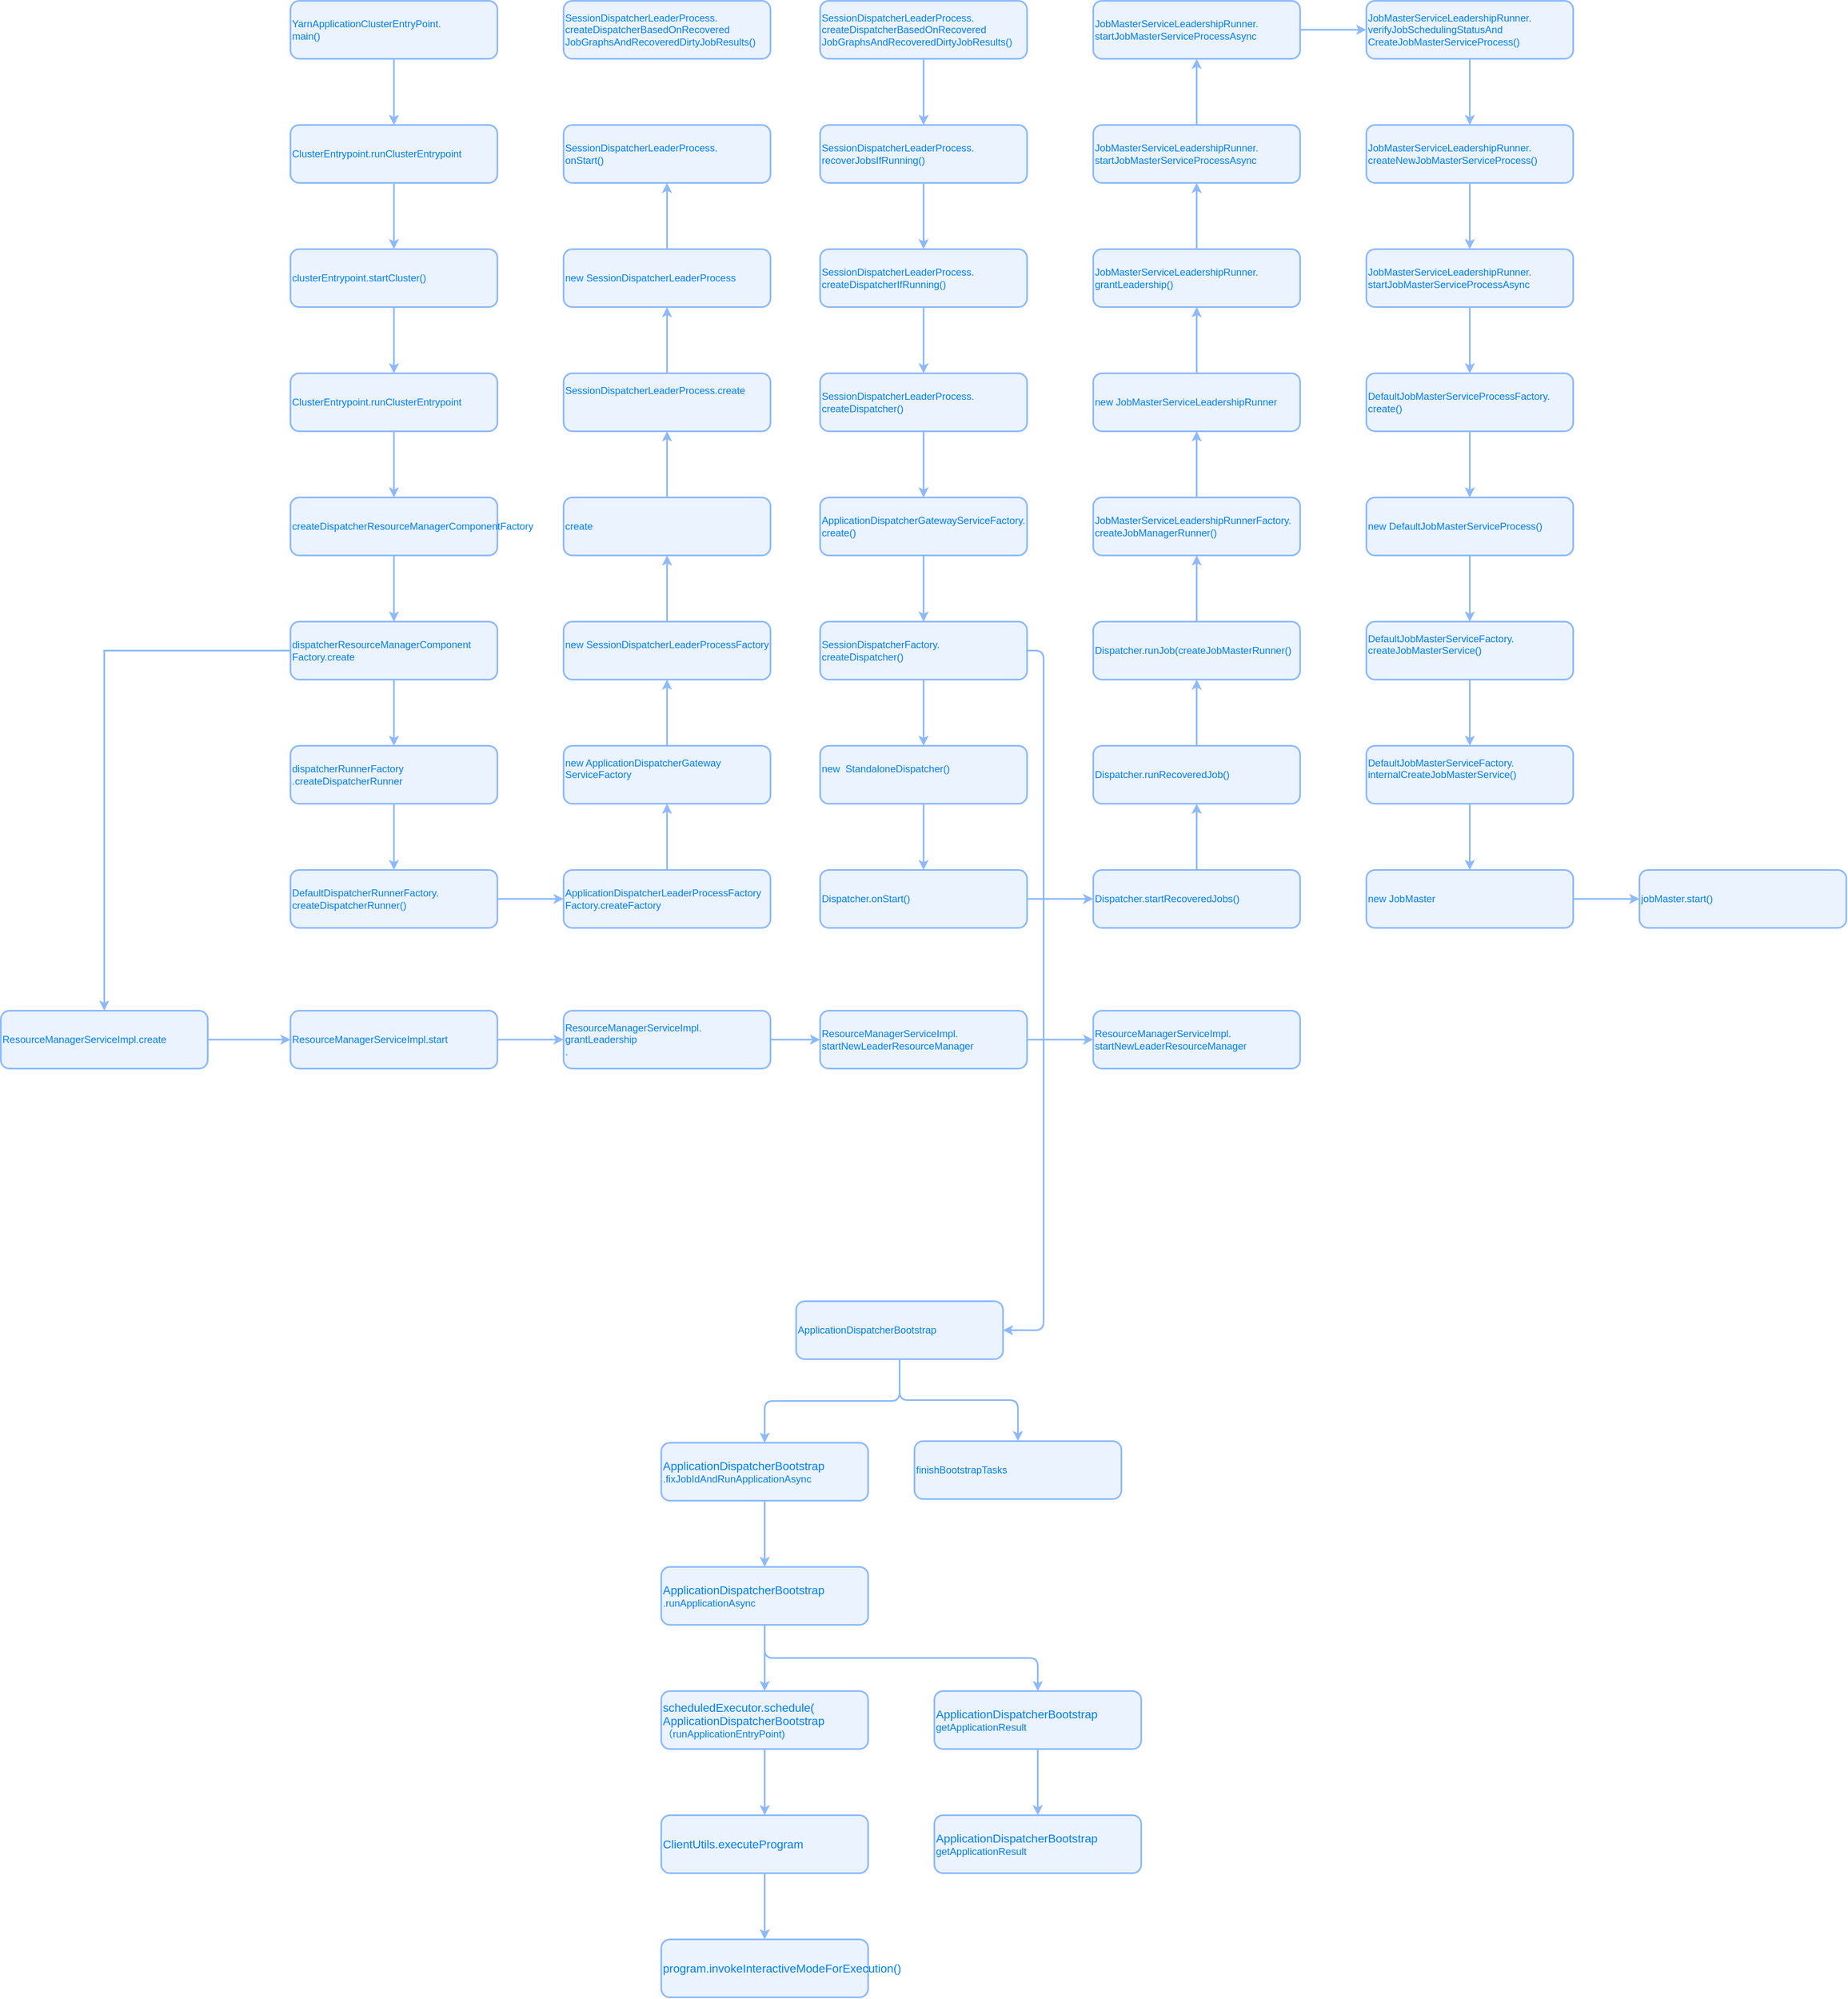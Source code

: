 <mxfile version="20.3.0" type="github">
  <diagram id="C5RBs43oDa-KdzZeNtuy" name="Page-1">
    <mxGraphModel dx="3327" dy="896" grid="0" gridSize="10" guides="1" tooltips="1" connect="1" arrows="1" fold="1" page="1" pageScale="1" pageWidth="827" pageHeight="1169" math="0" shadow="0">
      <root>
        <mxCell id="WIyWlLk6GJQsqaUBKTNV-0" />
        <mxCell id="WIyWlLk6GJQsqaUBKTNV-1" parent="WIyWlLk6GJQsqaUBKTNV-0" />
        <mxCell id="B7HNf2a2jgd1WP8cKd5H-3" value="" style="edgeStyle=orthogonalEdgeStyle;rounded=0;orthogonalLoop=1;jettySize=auto;html=1;fontColor=#007FFF;strokeColor=#8DB9FF;strokeWidth=2;" parent="WIyWlLk6GJQsqaUBKTNV-1" source="B7HNf2a2jgd1WP8cKd5H-0" target="B7HNf2a2jgd1WP8cKd5H-2" edge="1">
          <mxGeometry relative="1" as="geometry" />
        </mxCell>
        <mxCell id="B7HNf2a2jgd1WP8cKd5H-0" value="&lt;font color=&quot;#007fff&quot;&gt;SessionDispatcherLeaderProcess.&lt;br&gt;createDispatcherBasedOnRecovered&lt;br&gt;JobGraphsAndRecoveredDirtyJobResults()&lt;/font&gt;" style="rounded=1;whiteSpace=wrap;html=1;align=left;fillColor=#EAF3FF;strokeColor=#8DB9FF;strokeWidth=2;" parent="WIyWlLk6GJQsqaUBKTNV-1" vertex="1">
          <mxGeometry x="120" y="60" width="250" height="70" as="geometry" />
        </mxCell>
        <mxCell id="B7HNf2a2jgd1WP8cKd5H-6" value="" style="edgeStyle=orthogonalEdgeStyle;rounded=0;orthogonalLoop=1;jettySize=auto;html=1;fontColor=#FFFFFF;strokeColor=#8DB9FF;strokeWidth=2;" parent="WIyWlLk6GJQsqaUBKTNV-1" source="B7HNf2a2jgd1WP8cKd5H-2" target="B7HNf2a2jgd1WP8cKd5H-5" edge="1">
          <mxGeometry relative="1" as="geometry" />
        </mxCell>
        <mxCell id="B7HNf2a2jgd1WP8cKd5H-2" value="&lt;font color=&quot;#007fff&quot;&gt;SessionDispatcherLeaderProcess.&lt;br&gt;recoverJobsIfRunning()&lt;br&gt;&lt;/font&gt;" style="rounded=1;whiteSpace=wrap;html=1;align=left;fillColor=#EAF3FF;strokeColor=#8DB9FF;strokeWidth=2;" parent="WIyWlLk6GJQsqaUBKTNV-1" vertex="1">
          <mxGeometry x="120" y="210" width="250" height="70" as="geometry" />
        </mxCell>
        <mxCell id="B7HNf2a2jgd1WP8cKd5H-8" value="" style="edgeStyle=orthogonalEdgeStyle;rounded=0;orthogonalLoop=1;jettySize=auto;html=1;fontColor=#FFFFFF;strokeColor=#8DB9FF;strokeWidth=2;" parent="WIyWlLk6GJQsqaUBKTNV-1" source="B7HNf2a2jgd1WP8cKd5H-5" target="B7HNf2a2jgd1WP8cKd5H-7" edge="1">
          <mxGeometry relative="1" as="geometry" />
        </mxCell>
        <mxCell id="B7HNf2a2jgd1WP8cKd5H-5" value="&lt;font color=&quot;#007fff&quot;&gt;SessionDispatcherLeaderProcess.&lt;br&gt;createDispatcherIfRunning()&lt;br&gt;&lt;/font&gt;" style="rounded=1;whiteSpace=wrap;html=1;align=left;fillColor=#EAF3FF;strokeColor=#8DB9FF;strokeWidth=2;" parent="WIyWlLk6GJQsqaUBKTNV-1" vertex="1">
          <mxGeometry x="120" y="360" width="250" height="70" as="geometry" />
        </mxCell>
        <mxCell id="B7HNf2a2jgd1WP8cKd5H-10" value="" style="edgeStyle=orthogonalEdgeStyle;rounded=0;orthogonalLoop=1;jettySize=auto;html=1;fontColor=#FFFFFF;strokeColor=#8DB9FF;strokeWidth=2;" parent="WIyWlLk6GJQsqaUBKTNV-1" source="B7HNf2a2jgd1WP8cKd5H-7" target="B7HNf2a2jgd1WP8cKd5H-9" edge="1">
          <mxGeometry relative="1" as="geometry" />
        </mxCell>
        <mxCell id="B7HNf2a2jgd1WP8cKd5H-7" value="&lt;font color=&quot;#007fff&quot;&gt;SessionDispatcherLeaderProcess.&lt;br&gt;createDispatcher()&lt;br&gt;&lt;/font&gt;" style="rounded=1;whiteSpace=wrap;html=1;align=left;fillColor=#EAF3FF;strokeColor=#8DB9FF;strokeWidth=2;" parent="WIyWlLk6GJQsqaUBKTNV-1" vertex="1">
          <mxGeometry x="120" y="510" width="250" height="70" as="geometry" />
        </mxCell>
        <mxCell id="B7HNf2a2jgd1WP8cKd5H-12" value="" style="edgeStyle=orthogonalEdgeStyle;rounded=0;orthogonalLoop=1;jettySize=auto;html=1;fontColor=#FFFFFF;strokeColor=#8DB9FF;strokeWidth=2;" parent="WIyWlLk6GJQsqaUBKTNV-1" source="B7HNf2a2jgd1WP8cKd5H-9" target="B7HNf2a2jgd1WP8cKd5H-11" edge="1">
          <mxGeometry relative="1" as="geometry" />
        </mxCell>
        <mxCell id="B7HNf2a2jgd1WP8cKd5H-9" value="&lt;font color=&quot;#007fff&quot;&gt;ApplicationDispatcherGatewayServiceFactory.&lt;br&gt;create()&lt;br&gt;&lt;/font&gt;" style="rounded=1;whiteSpace=wrap;html=1;align=left;fillColor=#EAF3FF;strokeColor=#8DB9FF;strokeWidth=2;" parent="WIyWlLk6GJQsqaUBKTNV-1" vertex="1">
          <mxGeometry x="120" y="660" width="250" height="70" as="geometry" />
        </mxCell>
        <mxCell id="B7HNf2a2jgd1WP8cKd5H-14" value="" style="edgeStyle=orthogonalEdgeStyle;rounded=0;orthogonalLoop=1;jettySize=auto;html=1;fontColor=#FFFFFF;strokeColor=#8DB9FF;strokeWidth=2;" parent="WIyWlLk6GJQsqaUBKTNV-1" source="B7HNf2a2jgd1WP8cKd5H-11" target="B7HNf2a2jgd1WP8cKd5H-13" edge="1">
          <mxGeometry relative="1" as="geometry" />
        </mxCell>
        <mxCell id="AwBQZsJ90LAnf3Yeg7cW-4" style="edgeStyle=orthogonalEdgeStyle;shape=connector;rounded=1;orthogonalLoop=1;jettySize=auto;html=1;exitX=1;exitY=0.5;exitDx=0;exitDy=0;entryX=1;entryY=0.5;entryDx=0;entryDy=0;labelBackgroundColor=default;strokeColor=#8DB9FF;strokeWidth=2;fontFamily=Helvetica;fontSize=11;fontColor=#FFFFFF;endArrow=classic;" edge="1" parent="WIyWlLk6GJQsqaUBKTNV-1" source="B7HNf2a2jgd1WP8cKd5H-11" target="AwBQZsJ90LAnf3Yeg7cW-0">
          <mxGeometry relative="1" as="geometry" />
        </mxCell>
        <mxCell id="B7HNf2a2jgd1WP8cKd5H-11" value="&lt;font color=&quot;#007fff&quot;&gt;SessionDispatcherFactory.&lt;br&gt;createDispatcher()&lt;br&gt;&lt;/font&gt;" style="rounded=1;whiteSpace=wrap;html=1;align=left;fillColor=#EAF3FF;strokeColor=#8DB9FF;strokeWidth=2;" parent="WIyWlLk6GJQsqaUBKTNV-1" vertex="1">
          <mxGeometry x="120" y="810" width="250" height="70" as="geometry" />
        </mxCell>
        <mxCell id="B7HNf2a2jgd1WP8cKd5H-16" value="" style="edgeStyle=orthogonalEdgeStyle;rounded=0;orthogonalLoop=1;jettySize=auto;html=1;fontColor=#FFFFFF;strokeColor=#8DB9FF;strokeWidth=2;" parent="WIyWlLk6GJQsqaUBKTNV-1" source="B7HNf2a2jgd1WP8cKd5H-13" target="B7HNf2a2jgd1WP8cKd5H-15" edge="1">
          <mxGeometry relative="1" as="geometry" />
        </mxCell>
        <mxCell id="B7HNf2a2jgd1WP8cKd5H-13" value="&lt;font color=&quot;#007fff&quot;&gt;new&amp;nbsp; StandaloneDispatcher()&lt;br&gt;&amp;nbsp;&lt;br&gt;&lt;/font&gt;" style="rounded=1;whiteSpace=wrap;html=1;align=left;fillColor=#EAF3FF;strokeColor=#8DB9FF;strokeWidth=2;" parent="WIyWlLk6GJQsqaUBKTNV-1" vertex="1">
          <mxGeometry x="120" y="960" width="250" height="70" as="geometry" />
        </mxCell>
        <mxCell id="B7HNf2a2jgd1WP8cKd5H-18" value="" style="edgeStyle=orthogonalEdgeStyle;rounded=0;orthogonalLoop=1;jettySize=auto;html=1;fontColor=#FFFFFF;strokeColor=#8DB9FF;strokeWidth=2;" parent="WIyWlLk6GJQsqaUBKTNV-1" source="B7HNf2a2jgd1WP8cKd5H-15" target="B7HNf2a2jgd1WP8cKd5H-17" edge="1">
          <mxGeometry relative="1" as="geometry" />
        </mxCell>
        <mxCell id="B7HNf2a2jgd1WP8cKd5H-15" value="&lt;font color=&quot;#007fff&quot;&gt;Dispatcher.onStart()&lt;br&gt;&lt;/font&gt;" style="rounded=1;whiteSpace=wrap;html=1;align=left;fillColor=#EAF3FF;strokeColor=#8DB9FF;strokeWidth=2;" parent="WIyWlLk6GJQsqaUBKTNV-1" vertex="1">
          <mxGeometry x="120" y="1110" width="250" height="70" as="geometry" />
        </mxCell>
        <mxCell id="B7HNf2a2jgd1WP8cKd5H-20" value="" style="edgeStyle=orthogonalEdgeStyle;rounded=0;orthogonalLoop=1;jettySize=auto;html=1;fontColor=#FFFFFF;strokeColor=#8DB9FF;strokeWidth=2;" parent="WIyWlLk6GJQsqaUBKTNV-1" source="B7HNf2a2jgd1WP8cKd5H-17" target="B7HNf2a2jgd1WP8cKd5H-19" edge="1">
          <mxGeometry relative="1" as="geometry" />
        </mxCell>
        <mxCell id="B7HNf2a2jgd1WP8cKd5H-17" value="&lt;font color=&quot;#007fff&quot;&gt;Dispatcher.startRecoveredJobs()&lt;br&gt;&lt;/font&gt;" style="rounded=1;whiteSpace=wrap;html=1;align=left;fillColor=#EAF3FF;strokeColor=#8DB9FF;strokeWidth=2;" parent="WIyWlLk6GJQsqaUBKTNV-1" vertex="1">
          <mxGeometry x="450" y="1110" width="250" height="70" as="geometry" />
        </mxCell>
        <mxCell id="B7HNf2a2jgd1WP8cKd5H-22" value="" style="edgeStyle=orthogonalEdgeStyle;rounded=0;orthogonalLoop=1;jettySize=auto;html=1;fontColor=#FFFFFF;strokeColor=#8DB9FF;strokeWidth=2;" parent="WIyWlLk6GJQsqaUBKTNV-1" source="B7HNf2a2jgd1WP8cKd5H-19" target="B7HNf2a2jgd1WP8cKd5H-21" edge="1">
          <mxGeometry relative="1" as="geometry" />
        </mxCell>
        <mxCell id="B7HNf2a2jgd1WP8cKd5H-19" value="&lt;font color=&quot;#007fff&quot;&gt;Dispatcher.runRecoveredJob()&lt;br&gt;&lt;/font&gt;" style="rounded=1;whiteSpace=wrap;html=1;align=left;fillColor=#EAF3FF;strokeColor=#8DB9FF;strokeWidth=2;" parent="WIyWlLk6GJQsqaUBKTNV-1" vertex="1">
          <mxGeometry x="450" y="960" width="250" height="70" as="geometry" />
        </mxCell>
        <mxCell id="B7HNf2a2jgd1WP8cKd5H-24" value="" style="edgeStyle=orthogonalEdgeStyle;rounded=0;orthogonalLoop=1;jettySize=auto;html=1;fontColor=#FFFFFF;strokeColor=#8DB9FF;strokeWidth=2;" parent="WIyWlLk6GJQsqaUBKTNV-1" source="B7HNf2a2jgd1WP8cKd5H-21" target="B7HNf2a2jgd1WP8cKd5H-23" edge="1">
          <mxGeometry relative="1" as="geometry" />
        </mxCell>
        <mxCell id="B7HNf2a2jgd1WP8cKd5H-21" value="&lt;font color=&quot;#007fff&quot;&gt;Dispatcher.runJob(createJobMasterRunner()&lt;br&gt;&lt;/font&gt;" style="rounded=1;whiteSpace=wrap;html=1;align=left;fillColor=#EAF3FF;strokeColor=#8DB9FF;strokeWidth=2;" parent="WIyWlLk6GJQsqaUBKTNV-1" vertex="1">
          <mxGeometry x="450" y="810" width="250" height="70" as="geometry" />
        </mxCell>
        <mxCell id="B7HNf2a2jgd1WP8cKd5H-26" value="" style="edgeStyle=orthogonalEdgeStyle;rounded=0;orthogonalLoop=1;jettySize=auto;html=1;fontColor=#FFFFFF;strokeColor=#8DB9FF;strokeWidth=2;" parent="WIyWlLk6GJQsqaUBKTNV-1" source="B7HNf2a2jgd1WP8cKd5H-23" target="B7HNf2a2jgd1WP8cKd5H-25" edge="1">
          <mxGeometry relative="1" as="geometry" />
        </mxCell>
        <mxCell id="B7HNf2a2jgd1WP8cKd5H-23" value="&lt;font color=&quot;#007fff&quot;&gt;JobMasterServiceLeadershipRunnerFactory.&lt;br&gt;createJobManagerRunner()&lt;br&gt;&lt;/font&gt;" style="rounded=1;whiteSpace=wrap;html=1;align=left;fillColor=#EAF3FF;strokeColor=#8DB9FF;strokeWidth=2;" parent="WIyWlLk6GJQsqaUBKTNV-1" vertex="1">
          <mxGeometry x="450" y="660" width="250" height="70" as="geometry" />
        </mxCell>
        <mxCell id="B7HNf2a2jgd1WP8cKd5H-28" value="" style="edgeStyle=orthogonalEdgeStyle;rounded=0;orthogonalLoop=1;jettySize=auto;html=1;fontColor=#FFFFFF;strokeColor=#8DB9FF;strokeWidth=2;" parent="WIyWlLk6GJQsqaUBKTNV-1" source="B7HNf2a2jgd1WP8cKd5H-25" target="B7HNf2a2jgd1WP8cKd5H-27" edge="1">
          <mxGeometry relative="1" as="geometry" />
        </mxCell>
        <mxCell id="B7HNf2a2jgd1WP8cKd5H-25" value="&lt;font color=&quot;#007fff&quot;&gt;new JobMasterServiceLeadershipRunner&lt;br&gt;&lt;/font&gt;" style="rounded=1;whiteSpace=wrap;html=1;align=left;fillColor=#EAF3FF;strokeColor=#8DB9FF;strokeWidth=2;" parent="WIyWlLk6GJQsqaUBKTNV-1" vertex="1">
          <mxGeometry x="450" y="510" width="250" height="70" as="geometry" />
        </mxCell>
        <mxCell id="B7HNf2a2jgd1WP8cKd5H-30" value="" style="edgeStyle=orthogonalEdgeStyle;rounded=0;orthogonalLoop=1;jettySize=auto;html=1;fontColor=#FFFFFF;strokeColor=#8DB9FF;strokeWidth=2;" parent="WIyWlLk6GJQsqaUBKTNV-1" source="B7HNf2a2jgd1WP8cKd5H-27" target="B7HNf2a2jgd1WP8cKd5H-29" edge="1">
          <mxGeometry relative="1" as="geometry" />
        </mxCell>
        <mxCell id="B7HNf2a2jgd1WP8cKd5H-27" value="&lt;font color=&quot;#007fff&quot;&gt;JobMasterServiceLeadershipRunner.&lt;br&gt;grantLeadership()&lt;br&gt;&lt;/font&gt;" style="rounded=1;whiteSpace=wrap;html=1;align=left;fillColor=#EAF3FF;strokeColor=#8DB9FF;strokeWidth=2;" parent="WIyWlLk6GJQsqaUBKTNV-1" vertex="1">
          <mxGeometry x="450" y="360" width="250" height="70" as="geometry" />
        </mxCell>
        <mxCell id="B7HNf2a2jgd1WP8cKd5H-32" value="" style="edgeStyle=orthogonalEdgeStyle;rounded=0;orthogonalLoop=1;jettySize=auto;html=1;fontColor=#FFFFFF;strokeColor=#8DB9FF;strokeWidth=2;" parent="WIyWlLk6GJQsqaUBKTNV-1" source="B7HNf2a2jgd1WP8cKd5H-29" target="B7HNf2a2jgd1WP8cKd5H-31" edge="1">
          <mxGeometry relative="1" as="geometry" />
        </mxCell>
        <mxCell id="B7HNf2a2jgd1WP8cKd5H-29" value="&lt;font color=&quot;#007fff&quot;&gt;&lt;br&gt;JobMasterServiceLeadershipRunner.&lt;br&gt;startJobMasterServiceProcessAsync&lt;br&gt;&lt;br&gt;&lt;/font&gt;" style="rounded=1;whiteSpace=wrap;html=1;align=left;fillColor=#EAF3FF;strokeColor=#8DB9FF;strokeWidth=2;" parent="WIyWlLk6GJQsqaUBKTNV-1" vertex="1">
          <mxGeometry x="450" y="210" width="250" height="70" as="geometry" />
        </mxCell>
        <mxCell id="B7HNf2a2jgd1WP8cKd5H-34" value="" style="edgeStyle=orthogonalEdgeStyle;rounded=0;orthogonalLoop=1;jettySize=auto;html=1;fontColor=#FFFFFF;strokeColor=#8DB9FF;strokeWidth=2;" parent="WIyWlLk6GJQsqaUBKTNV-1" source="B7HNf2a2jgd1WP8cKd5H-31" target="B7HNf2a2jgd1WP8cKd5H-33" edge="1">
          <mxGeometry relative="1" as="geometry" />
        </mxCell>
        <mxCell id="B7HNf2a2jgd1WP8cKd5H-31" value="&lt;font color=&quot;#007fff&quot;&gt;&lt;br&gt;JobMasterServiceLeadershipRunner.&lt;br&gt;startJobMasterServiceProcessAsync&lt;br&gt;&lt;br&gt;&lt;/font&gt;" style="rounded=1;whiteSpace=wrap;html=1;align=left;fillColor=#EAF3FF;strokeColor=#8DB9FF;strokeWidth=2;" parent="WIyWlLk6GJQsqaUBKTNV-1" vertex="1">
          <mxGeometry x="450" y="60" width="250" height="70" as="geometry" />
        </mxCell>
        <mxCell id="B7HNf2a2jgd1WP8cKd5H-36" value="" style="edgeStyle=orthogonalEdgeStyle;rounded=0;orthogonalLoop=1;jettySize=auto;html=1;fontColor=#FFFFFF;strokeColor=#8DB9FF;strokeWidth=2;" parent="WIyWlLk6GJQsqaUBKTNV-1" source="B7HNf2a2jgd1WP8cKd5H-33" target="B7HNf2a2jgd1WP8cKd5H-35" edge="1">
          <mxGeometry relative="1" as="geometry" />
        </mxCell>
        <mxCell id="B7HNf2a2jgd1WP8cKd5H-33" value="&lt;font color=&quot;#007fff&quot;&gt;&lt;br&gt;JobMasterServiceLeadershipRunner.&lt;br&gt;verifyJobSchedulingStatusAnd&lt;br&gt;CreateJobMasterServiceProcess()&lt;br&gt;&lt;br&gt;&lt;/font&gt;" style="rounded=1;whiteSpace=wrap;html=1;align=left;fillColor=#EAF3FF;strokeColor=#8DB9FF;strokeWidth=2;" parent="WIyWlLk6GJQsqaUBKTNV-1" vertex="1">
          <mxGeometry x="780" y="60" width="250" height="70" as="geometry" />
        </mxCell>
        <mxCell id="B7HNf2a2jgd1WP8cKd5H-38" value="" style="edgeStyle=orthogonalEdgeStyle;rounded=0;orthogonalLoop=1;jettySize=auto;html=1;fontColor=#FFFFFF;strokeColor=#8DB9FF;strokeWidth=2;" parent="WIyWlLk6GJQsqaUBKTNV-1" source="B7HNf2a2jgd1WP8cKd5H-35" target="B7HNf2a2jgd1WP8cKd5H-37" edge="1">
          <mxGeometry relative="1" as="geometry" />
        </mxCell>
        <mxCell id="B7HNf2a2jgd1WP8cKd5H-35" value="&lt;font color=&quot;#007fff&quot;&gt;JobMasterServiceLeadershipRunner.&lt;br&gt;createNewJobMasterServiceProcess()&lt;br&gt;&lt;/font&gt;" style="rounded=1;whiteSpace=wrap;html=1;align=left;fillColor=#EAF3FF;strokeColor=#8DB9FF;strokeWidth=2;" parent="WIyWlLk6GJQsqaUBKTNV-1" vertex="1">
          <mxGeometry x="780" y="210" width="250" height="70" as="geometry" />
        </mxCell>
        <mxCell id="B7HNf2a2jgd1WP8cKd5H-40" value="" style="edgeStyle=orthogonalEdgeStyle;rounded=0;orthogonalLoop=1;jettySize=auto;html=1;fontColor=#FFFFFF;strokeColor=#8DB9FF;strokeWidth=2;" parent="WIyWlLk6GJQsqaUBKTNV-1" source="B7HNf2a2jgd1WP8cKd5H-37" target="B7HNf2a2jgd1WP8cKd5H-39" edge="1">
          <mxGeometry relative="1" as="geometry" />
        </mxCell>
        <mxCell id="B7HNf2a2jgd1WP8cKd5H-37" value="&lt;font color=&quot;#007fff&quot;&gt;&lt;br&gt;JobMasterServiceLeadershipRunner.&lt;br&gt;startJobMasterServiceProcessAsync&lt;br&gt;&lt;br&gt;&lt;/font&gt;" style="rounded=1;whiteSpace=wrap;html=1;align=left;fillColor=#EAF3FF;strokeColor=#8DB9FF;strokeWidth=2;" parent="WIyWlLk6GJQsqaUBKTNV-1" vertex="1">
          <mxGeometry x="780" y="360" width="250" height="70" as="geometry" />
        </mxCell>
        <mxCell id="B7HNf2a2jgd1WP8cKd5H-42" value="" style="edgeStyle=orthogonalEdgeStyle;rounded=0;orthogonalLoop=1;jettySize=auto;html=1;fontColor=#FFFFFF;strokeColor=#8DB9FF;strokeWidth=2;" parent="WIyWlLk6GJQsqaUBKTNV-1" source="B7HNf2a2jgd1WP8cKd5H-39" target="B7HNf2a2jgd1WP8cKd5H-41" edge="1">
          <mxGeometry relative="1" as="geometry" />
        </mxCell>
        <mxCell id="B7HNf2a2jgd1WP8cKd5H-39" value="&lt;font color=&quot;#007fff&quot;&gt;&lt;br&gt;DefaultJobMasterServiceProcessFactory.&lt;br&gt;create()&lt;br&gt;&lt;br&gt;&lt;/font&gt;" style="rounded=1;whiteSpace=wrap;html=1;align=left;fillColor=#EAF3FF;strokeColor=#8DB9FF;strokeWidth=2;" parent="WIyWlLk6GJQsqaUBKTNV-1" vertex="1">
          <mxGeometry x="780" y="510" width="250" height="70" as="geometry" />
        </mxCell>
        <mxCell id="B7HNf2a2jgd1WP8cKd5H-44" value="" style="edgeStyle=orthogonalEdgeStyle;rounded=0;orthogonalLoop=1;jettySize=auto;html=1;fontColor=#FFFFFF;strokeColor=#8DB9FF;strokeWidth=2;" parent="WIyWlLk6GJQsqaUBKTNV-1" source="B7HNf2a2jgd1WP8cKd5H-41" target="B7HNf2a2jgd1WP8cKd5H-43" edge="1">
          <mxGeometry relative="1" as="geometry" />
        </mxCell>
        <mxCell id="B7HNf2a2jgd1WP8cKd5H-41" value="&lt;font color=&quot;#007fff&quot;&gt;new DefaultJobMasterServiceProcess()&lt;br&gt;&lt;/font&gt;" style="rounded=1;whiteSpace=wrap;html=1;align=left;fillColor=#EAF3FF;strokeColor=#8DB9FF;strokeWidth=2;" parent="WIyWlLk6GJQsqaUBKTNV-1" vertex="1">
          <mxGeometry x="780" y="660" width="250" height="70" as="geometry" />
        </mxCell>
        <mxCell id="B7HNf2a2jgd1WP8cKd5H-46" value="" style="edgeStyle=orthogonalEdgeStyle;rounded=0;orthogonalLoop=1;jettySize=auto;html=1;fontColor=#FFFFFF;strokeColor=#8DB9FF;strokeWidth=2;" parent="WIyWlLk6GJQsqaUBKTNV-1" source="B7HNf2a2jgd1WP8cKd5H-43" target="B7HNf2a2jgd1WP8cKd5H-45" edge="1">
          <mxGeometry relative="1" as="geometry" />
        </mxCell>
        <mxCell id="B7HNf2a2jgd1WP8cKd5H-43" value="&lt;font color=&quot;#007fff&quot;&gt;DefaultJobMasterServiceFactory.&lt;br&gt;createJobMasterService()&lt;br&gt;&lt;br&gt;&lt;/font&gt;" style="rounded=1;whiteSpace=wrap;html=1;align=left;fillColor=#EAF3FF;strokeColor=#8DB9FF;strokeWidth=2;" parent="WIyWlLk6GJQsqaUBKTNV-1" vertex="1">
          <mxGeometry x="780" y="810" width="250" height="70" as="geometry" />
        </mxCell>
        <mxCell id="B7HNf2a2jgd1WP8cKd5H-48" value="" style="edgeStyle=orthogonalEdgeStyle;rounded=0;orthogonalLoop=1;jettySize=auto;html=1;fontColor=#FFFFFF;strokeColor=#8DB9FF;strokeWidth=2;" parent="WIyWlLk6GJQsqaUBKTNV-1" source="B7HNf2a2jgd1WP8cKd5H-45" target="B7HNf2a2jgd1WP8cKd5H-47" edge="1">
          <mxGeometry relative="1" as="geometry" />
        </mxCell>
        <mxCell id="B7HNf2a2jgd1WP8cKd5H-45" value="&lt;font color=&quot;#007fff&quot;&gt;DefaultJobMasterServiceFactory.&lt;br&gt;internalCreateJobMasterService()&lt;br&gt;&lt;br&gt;&lt;/font&gt;" style="rounded=1;whiteSpace=wrap;html=1;align=left;fillColor=#EAF3FF;strokeColor=#8DB9FF;strokeWidth=2;" parent="WIyWlLk6GJQsqaUBKTNV-1" vertex="1">
          <mxGeometry x="780" y="960" width="250" height="70" as="geometry" />
        </mxCell>
        <mxCell id="B7HNf2a2jgd1WP8cKd5H-50" value="" style="edgeStyle=orthogonalEdgeStyle;rounded=0;orthogonalLoop=1;jettySize=auto;html=1;fontColor=#FFFFFF;strokeColor=#8DB9FF;strokeWidth=2;" parent="WIyWlLk6GJQsqaUBKTNV-1" source="B7HNf2a2jgd1WP8cKd5H-47" target="B7HNf2a2jgd1WP8cKd5H-49" edge="1">
          <mxGeometry relative="1" as="geometry" />
        </mxCell>
        <mxCell id="B7HNf2a2jgd1WP8cKd5H-47" value="&lt;font color=&quot;#007fff&quot;&gt;new JobMaster&lt;br&gt;&lt;/font&gt;" style="rounded=1;whiteSpace=wrap;html=1;align=left;fillColor=#EAF3FF;strokeColor=#8DB9FF;strokeWidth=2;" parent="WIyWlLk6GJQsqaUBKTNV-1" vertex="1">
          <mxGeometry x="780" y="1110" width="250" height="70" as="geometry" />
        </mxCell>
        <mxCell id="B7HNf2a2jgd1WP8cKd5H-49" value="&lt;font color=&quot;#007fff&quot;&gt;jobMaster.start()&lt;br&gt;&lt;/font&gt;" style="rounded=1;whiteSpace=wrap;html=1;align=left;fillColor=#EAF3FF;strokeColor=#8DB9FF;strokeWidth=2;" parent="WIyWlLk6GJQsqaUBKTNV-1" vertex="1">
          <mxGeometry x="1110" y="1110" width="250" height="70" as="geometry" />
        </mxCell>
        <mxCell id="B7HNf2a2jgd1WP8cKd5H-51" value="&lt;font color=&quot;#007fff&quot;&gt;SessionDispatcherLeaderProcess.&lt;br&gt;createDispatcherBasedOnRecovered&lt;br&gt;JobGraphsAndRecoveredDirtyJobResults()&lt;/font&gt;" style="rounded=1;whiteSpace=wrap;html=1;align=left;fillColor=#EAF3FF;strokeColor=#8DB9FF;strokeWidth=2;" parent="WIyWlLk6GJQsqaUBKTNV-1" vertex="1">
          <mxGeometry x="-190" y="60" width="250" height="70" as="geometry" />
        </mxCell>
        <mxCell id="B7HNf2a2jgd1WP8cKd5H-55" value="" style="edgeStyle=orthogonalEdgeStyle;rounded=0;orthogonalLoop=1;jettySize=auto;html=1;fontColor=#FFFFFF;strokeColor=#8DB9FF;strokeWidth=2;" parent="WIyWlLk6GJQsqaUBKTNV-1" source="B7HNf2a2jgd1WP8cKd5H-52" target="B7HNf2a2jgd1WP8cKd5H-54" edge="1">
          <mxGeometry relative="1" as="geometry" />
        </mxCell>
        <mxCell id="B7HNf2a2jgd1WP8cKd5H-52" value="&lt;font color=&quot;#007fff&quot;&gt;YarnApplicationClusterEntryPoint.&lt;br&gt;main()&lt;br&gt;&lt;/font&gt;" style="rounded=1;whiteSpace=wrap;html=1;align=left;fillColor=#EAF3FF;strokeColor=#8DB9FF;strokeWidth=2;" parent="WIyWlLk6GJQsqaUBKTNV-1" vertex="1">
          <mxGeometry x="-520" y="60" width="250" height="70" as="geometry" />
        </mxCell>
        <mxCell id="B7HNf2a2jgd1WP8cKd5H-57" value="" style="edgeStyle=orthogonalEdgeStyle;rounded=0;orthogonalLoop=1;jettySize=auto;html=1;fontColor=#FFFFFF;strokeColor=#8DB9FF;strokeWidth=2;" parent="WIyWlLk6GJQsqaUBKTNV-1" source="B7HNf2a2jgd1WP8cKd5H-54" target="B7HNf2a2jgd1WP8cKd5H-56" edge="1">
          <mxGeometry relative="1" as="geometry" />
        </mxCell>
        <mxCell id="B7HNf2a2jgd1WP8cKd5H-54" value="&lt;font color=&quot;#007fff&quot;&gt;ClusterEntrypoint.runClusterEntrypoint&lt;br&gt;&lt;/font&gt;" style="rounded=1;whiteSpace=wrap;html=1;align=left;fillColor=#EAF3FF;strokeColor=#8DB9FF;strokeWidth=2;" parent="WIyWlLk6GJQsqaUBKTNV-1" vertex="1">
          <mxGeometry x="-520" y="210" width="250" height="70" as="geometry" />
        </mxCell>
        <mxCell id="B7HNf2a2jgd1WP8cKd5H-59" value="" style="edgeStyle=orthogonalEdgeStyle;rounded=0;orthogonalLoop=1;jettySize=auto;html=1;fontColor=#FFFFFF;strokeColor=#8DB9FF;strokeWidth=2;" parent="WIyWlLk6GJQsqaUBKTNV-1" source="B7HNf2a2jgd1WP8cKd5H-56" target="B7HNf2a2jgd1WP8cKd5H-58" edge="1">
          <mxGeometry relative="1" as="geometry" />
        </mxCell>
        <mxCell id="B7HNf2a2jgd1WP8cKd5H-56" value="&lt;font color=&quot;#007fff&quot;&gt;clusterEntrypoint.startCluster()&lt;br&gt;&lt;/font&gt;" style="rounded=1;whiteSpace=wrap;html=1;align=left;fillColor=#EAF3FF;strokeColor=#8DB9FF;strokeWidth=2;" parent="WIyWlLk6GJQsqaUBKTNV-1" vertex="1">
          <mxGeometry x="-520" y="360" width="250" height="70" as="geometry" />
        </mxCell>
        <mxCell id="yZr3j9HksX1TUkm4nSlX-1" style="edgeStyle=orthogonalEdgeStyle;shape=connector;rounded=0;orthogonalLoop=1;jettySize=auto;html=1;exitX=0.5;exitY=1;exitDx=0;exitDy=0;entryX=0.5;entryY=0;entryDx=0;entryDy=0;labelBackgroundColor=default;fontFamily=Helvetica;fontSize=11;fontColor=#FFFFFF;endArrow=classic;strokeColor=#8DB9FF;strokeWidth=2;" parent="WIyWlLk6GJQsqaUBKTNV-1" source="B7HNf2a2jgd1WP8cKd5H-58" target="B7HNf2a2jgd1WP8cKd5H-60" edge="1">
          <mxGeometry relative="1" as="geometry" />
        </mxCell>
        <mxCell id="B7HNf2a2jgd1WP8cKd5H-58" value="&lt;font color=&quot;#007fff&quot;&gt;ClusterEntrypoint.runClusterEntrypoint&lt;br&gt;&lt;/font&gt;" style="rounded=1;whiteSpace=wrap;html=1;align=left;fillColor=#EAF3FF;strokeColor=#8DB9FF;strokeWidth=2;" parent="WIyWlLk6GJQsqaUBKTNV-1" vertex="1">
          <mxGeometry x="-520" y="510" width="250" height="70" as="geometry" />
        </mxCell>
        <mxCell id="B7HNf2a2jgd1WP8cKd5H-63" value="" style="edgeStyle=orthogonalEdgeStyle;rounded=0;orthogonalLoop=1;jettySize=auto;html=1;fontColor=#FFFFFF;strokeColor=#8DB9FF;strokeWidth=2;" parent="WIyWlLk6GJQsqaUBKTNV-1" source="B7HNf2a2jgd1WP8cKd5H-60" target="B7HNf2a2jgd1WP8cKd5H-62" edge="1">
          <mxGeometry relative="1" as="geometry" />
        </mxCell>
        <mxCell id="B7HNf2a2jgd1WP8cKd5H-60" value="&lt;font color=&quot;#007fff&quot;&gt;createDispatcherResourceManagerComponentFactory&lt;br&gt;&lt;/font&gt;" style="rounded=1;whiteSpace=wrap;html=1;align=left;fillColor=#EAF3FF;strokeColor=#8DB9FF;strokeWidth=2;" parent="WIyWlLk6GJQsqaUBKTNV-1" vertex="1">
          <mxGeometry x="-520" y="660" width="250" height="70" as="geometry" />
        </mxCell>
        <mxCell id="B7HNf2a2jgd1WP8cKd5H-65" value="" style="edgeStyle=orthogonalEdgeStyle;rounded=0;orthogonalLoop=1;jettySize=auto;html=1;fontColor=#FFFFFF;strokeColor=#8DB9FF;strokeWidth=2;" parent="WIyWlLk6GJQsqaUBKTNV-1" source="B7HNf2a2jgd1WP8cKd5H-62" target="B7HNf2a2jgd1WP8cKd5H-64" edge="1">
          <mxGeometry relative="1" as="geometry" />
        </mxCell>
        <mxCell id="B7HNf2a2jgd1WP8cKd5H-83" value="" style="edgeStyle=orthogonalEdgeStyle;rounded=0;orthogonalLoop=1;jettySize=auto;html=1;fontColor=#FFFFFF;strokeColor=#8DB9FF;strokeWidth=2;" parent="WIyWlLk6GJQsqaUBKTNV-1" source="B7HNf2a2jgd1WP8cKd5H-62" target="B7HNf2a2jgd1WP8cKd5H-82" edge="1">
          <mxGeometry relative="1" as="geometry" />
        </mxCell>
        <mxCell id="B7HNf2a2jgd1WP8cKd5H-62" value="&lt;font color=&quot;#007fff&quot;&gt;dispatcherResourceManagerComponent&lt;br&gt;Factory.create&lt;br&gt;&lt;/font&gt;" style="rounded=1;whiteSpace=wrap;html=1;align=left;fillColor=#EAF3FF;strokeColor=#8DB9FF;strokeWidth=2;" parent="WIyWlLk6GJQsqaUBKTNV-1" vertex="1">
          <mxGeometry x="-520" y="810" width="250" height="70" as="geometry" />
        </mxCell>
        <mxCell id="B7HNf2a2jgd1WP8cKd5H-67" value="" style="edgeStyle=orthogonalEdgeStyle;rounded=0;orthogonalLoop=1;jettySize=auto;html=1;fontColor=#FFFFFF;strokeColor=#8DB9FF;strokeWidth=2;" parent="WIyWlLk6GJQsqaUBKTNV-1" source="B7HNf2a2jgd1WP8cKd5H-64" target="B7HNf2a2jgd1WP8cKd5H-66" edge="1">
          <mxGeometry relative="1" as="geometry" />
        </mxCell>
        <mxCell id="B7HNf2a2jgd1WP8cKd5H-64" value="&lt;font color=&quot;#007fff&quot;&gt;dispatcherRunnerFactory&lt;br&gt;.createDispatcherRunner&lt;br&gt;&lt;/font&gt;" style="rounded=1;whiteSpace=wrap;html=1;align=left;fillColor=#EAF3FF;strokeColor=#8DB9FF;strokeWidth=2;" parent="WIyWlLk6GJQsqaUBKTNV-1" vertex="1">
          <mxGeometry x="-520" y="960" width="250" height="70" as="geometry" />
        </mxCell>
        <mxCell id="B7HNf2a2jgd1WP8cKd5H-69" value="" style="edgeStyle=orthogonalEdgeStyle;rounded=0;orthogonalLoop=1;jettySize=auto;html=1;fontColor=#FFFFFF;strokeColor=#8DB9FF;strokeWidth=2;" parent="WIyWlLk6GJQsqaUBKTNV-1" source="B7HNf2a2jgd1WP8cKd5H-66" target="B7HNf2a2jgd1WP8cKd5H-68" edge="1">
          <mxGeometry relative="1" as="geometry" />
        </mxCell>
        <mxCell id="B7HNf2a2jgd1WP8cKd5H-66" value="&lt;font color=&quot;#007fff&quot;&gt;DefaultDispatcherRunnerFactory.&lt;br&gt;createDispatcherRunner()&lt;br&gt;&lt;/font&gt;" style="rounded=1;whiteSpace=wrap;html=1;align=left;fillColor=#EAF3FF;strokeColor=#8DB9FF;strokeWidth=2;" parent="WIyWlLk6GJQsqaUBKTNV-1" vertex="1">
          <mxGeometry x="-520" y="1110" width="250" height="70" as="geometry" />
        </mxCell>
        <mxCell id="B7HNf2a2jgd1WP8cKd5H-71" value="" style="edgeStyle=orthogonalEdgeStyle;rounded=0;orthogonalLoop=1;jettySize=auto;html=1;fontColor=#FFFFFF;strokeColor=#8DB9FF;strokeWidth=2;" parent="WIyWlLk6GJQsqaUBKTNV-1" source="B7HNf2a2jgd1WP8cKd5H-68" target="B7HNf2a2jgd1WP8cKd5H-70" edge="1">
          <mxGeometry relative="1" as="geometry" />
        </mxCell>
        <mxCell id="B7HNf2a2jgd1WP8cKd5H-68" value="&lt;font color=&quot;#007fff&quot;&gt;ApplicationDispatcherLeaderProcessFactory&lt;br&gt;Factory.createFactory&lt;br&gt;&lt;/font&gt;" style="rounded=1;whiteSpace=wrap;html=1;align=left;fillColor=#EAF3FF;strokeColor=#8DB9FF;strokeWidth=2;" parent="WIyWlLk6GJQsqaUBKTNV-1" vertex="1">
          <mxGeometry x="-190" y="1110" width="250" height="70" as="geometry" />
        </mxCell>
        <mxCell id="B7HNf2a2jgd1WP8cKd5H-73" value="" style="edgeStyle=orthogonalEdgeStyle;rounded=0;orthogonalLoop=1;jettySize=auto;html=1;fontColor=#FFFFFF;strokeColor=#8DB9FF;strokeWidth=2;" parent="WIyWlLk6GJQsqaUBKTNV-1" source="B7HNf2a2jgd1WP8cKd5H-70" target="B7HNf2a2jgd1WP8cKd5H-72" edge="1">
          <mxGeometry relative="1" as="geometry" />
        </mxCell>
        <mxCell id="B7HNf2a2jgd1WP8cKd5H-70" value="&lt;font color=&quot;#007fff&quot;&gt;new ApplicationDispatcherGateway&lt;br&gt;ServiceFactory&lt;br&gt;&amp;nbsp;&lt;br&gt;&lt;/font&gt;" style="rounded=1;whiteSpace=wrap;html=1;align=left;fillColor=#EAF3FF;strokeColor=#8DB9FF;strokeWidth=2;" parent="WIyWlLk6GJQsqaUBKTNV-1" vertex="1">
          <mxGeometry x="-190" y="960" width="250" height="70" as="geometry" />
        </mxCell>
        <mxCell id="B7HNf2a2jgd1WP8cKd5H-75" value="" style="edgeStyle=orthogonalEdgeStyle;rounded=0;orthogonalLoop=1;jettySize=auto;html=1;fontColor=#FFFFFF;strokeColor=#8DB9FF;strokeWidth=2;" parent="WIyWlLk6GJQsqaUBKTNV-1" source="B7HNf2a2jgd1WP8cKd5H-72" target="B7HNf2a2jgd1WP8cKd5H-74" edge="1">
          <mxGeometry relative="1" as="geometry" />
        </mxCell>
        <mxCell id="B7HNf2a2jgd1WP8cKd5H-72" value="&lt;font color=&quot;#007fff&quot;&gt;new SessionDispatcherLeaderProcessFactory&lt;br&gt;&amp;nbsp;&lt;br&gt;&lt;/font&gt;" style="rounded=1;whiteSpace=wrap;html=1;align=left;fillColor=#EAF3FF;strokeColor=#8DB9FF;strokeWidth=2;" parent="WIyWlLk6GJQsqaUBKTNV-1" vertex="1">
          <mxGeometry x="-190" y="810" width="250" height="70" as="geometry" />
        </mxCell>
        <mxCell id="B7HNf2a2jgd1WP8cKd5H-77" value="" style="edgeStyle=orthogonalEdgeStyle;rounded=0;orthogonalLoop=1;jettySize=auto;html=1;fontColor=#FFFFFF;strokeColor=#8DB9FF;strokeWidth=2;" parent="WIyWlLk6GJQsqaUBKTNV-1" source="B7HNf2a2jgd1WP8cKd5H-74" target="B7HNf2a2jgd1WP8cKd5H-76" edge="1">
          <mxGeometry relative="1" as="geometry" />
        </mxCell>
        <mxCell id="B7HNf2a2jgd1WP8cKd5H-74" value="&lt;font color=&quot;#007fff&quot;&gt;create&lt;br&gt;&lt;/font&gt;" style="rounded=1;whiteSpace=wrap;html=1;align=left;fillColor=#EAF3FF;strokeColor=#8DB9FF;strokeWidth=2;" parent="WIyWlLk6GJQsqaUBKTNV-1" vertex="1">
          <mxGeometry x="-190" y="660" width="250" height="70" as="geometry" />
        </mxCell>
        <mxCell id="B7HNf2a2jgd1WP8cKd5H-79" value="" style="edgeStyle=orthogonalEdgeStyle;rounded=0;orthogonalLoop=1;jettySize=auto;html=1;fontColor=#FFFFFF;strokeColor=#8DB9FF;strokeWidth=2;" parent="WIyWlLk6GJQsqaUBKTNV-1" source="B7HNf2a2jgd1WP8cKd5H-76" target="B7HNf2a2jgd1WP8cKd5H-78" edge="1">
          <mxGeometry relative="1" as="geometry" />
        </mxCell>
        <mxCell id="B7HNf2a2jgd1WP8cKd5H-76" value="&lt;font color=&quot;#007fff&quot;&gt;SessionDispatcherLeaderProcess.create&lt;br&gt;&lt;br&gt;&amp;nbsp;&lt;br&gt;&lt;/font&gt;" style="rounded=1;whiteSpace=wrap;html=1;align=left;fillColor=#EAF3FF;strokeColor=#8DB9FF;strokeWidth=2;" parent="WIyWlLk6GJQsqaUBKTNV-1" vertex="1">
          <mxGeometry x="-190" y="510" width="250" height="70" as="geometry" />
        </mxCell>
        <mxCell id="B7HNf2a2jgd1WP8cKd5H-81" value="" style="edgeStyle=orthogonalEdgeStyle;rounded=0;orthogonalLoop=1;jettySize=auto;html=1;fontColor=#FFFFFF;strokeColor=#8DB9FF;strokeWidth=2;" parent="WIyWlLk6GJQsqaUBKTNV-1" source="B7HNf2a2jgd1WP8cKd5H-78" target="B7HNf2a2jgd1WP8cKd5H-80" edge="1">
          <mxGeometry relative="1" as="geometry" />
        </mxCell>
        <mxCell id="B7HNf2a2jgd1WP8cKd5H-78" value="&lt;font color=&quot;#007fff&quot;&gt;new SessionDispatcherLeaderProcess&lt;br&gt;&lt;/font&gt;" style="rounded=1;whiteSpace=wrap;html=1;align=left;fillColor=#EAF3FF;strokeColor=#8DB9FF;strokeWidth=2;" parent="WIyWlLk6GJQsqaUBKTNV-1" vertex="1">
          <mxGeometry x="-190" y="360" width="250" height="70" as="geometry" />
        </mxCell>
        <mxCell id="B7HNf2a2jgd1WP8cKd5H-80" value="&lt;span style=&quot;color: rgb(0, 127, 255);&quot;&gt;SessionDispatcherLeaderProcess.&lt;br&gt;&lt;/span&gt;&lt;font color=&quot;#007fff&quot;&gt;onStart()&lt;br&gt;&lt;/font&gt;" style="rounded=1;whiteSpace=wrap;html=1;align=left;fillColor=#EAF3FF;strokeColor=#8DB9FF;strokeWidth=2;" parent="WIyWlLk6GJQsqaUBKTNV-1" vertex="1">
          <mxGeometry x="-190" y="210" width="250" height="70" as="geometry" />
        </mxCell>
        <mxCell id="B7HNf2a2jgd1WP8cKd5H-85" value="" style="edgeStyle=orthogonalEdgeStyle;rounded=0;orthogonalLoop=1;jettySize=auto;html=1;fontColor=#FFFFFF;strokeColor=#8DB9FF;strokeWidth=2;" parent="WIyWlLk6GJQsqaUBKTNV-1" source="B7HNf2a2jgd1WP8cKd5H-82" target="B7HNf2a2jgd1WP8cKd5H-84" edge="1">
          <mxGeometry relative="1" as="geometry" />
        </mxCell>
        <mxCell id="B7HNf2a2jgd1WP8cKd5H-82" value="&lt;font color=&quot;#007fff&quot;&gt;ResourceManagerServiceImpl.create&lt;br&gt;&lt;/font&gt;" style="rounded=1;whiteSpace=wrap;html=1;align=left;fillColor=#EAF3FF;strokeColor=#8DB9FF;strokeWidth=2;" parent="WIyWlLk6GJQsqaUBKTNV-1" vertex="1">
          <mxGeometry x="-870" y="1280" width="250" height="70" as="geometry" />
        </mxCell>
        <mxCell id="B7HNf2a2jgd1WP8cKd5H-87" value="" style="edgeStyle=orthogonalEdgeStyle;rounded=0;orthogonalLoop=1;jettySize=auto;html=1;fontColor=#FFFFFF;strokeColor=#8DB9FF;strokeWidth=2;" parent="WIyWlLk6GJQsqaUBKTNV-1" source="B7HNf2a2jgd1WP8cKd5H-84" target="B7HNf2a2jgd1WP8cKd5H-86" edge="1">
          <mxGeometry relative="1" as="geometry" />
        </mxCell>
        <mxCell id="B7HNf2a2jgd1WP8cKd5H-84" value="&lt;font color=&quot;#007fff&quot;&gt;ResourceManagerServiceImpl.start&lt;br&gt;&lt;/font&gt;" style="rounded=1;whiteSpace=wrap;html=1;align=left;fillColor=#EAF3FF;strokeColor=#8DB9FF;strokeWidth=2;" parent="WIyWlLk6GJQsqaUBKTNV-1" vertex="1">
          <mxGeometry x="-520" y="1280" width="250" height="70" as="geometry" />
        </mxCell>
        <mxCell id="B7HNf2a2jgd1WP8cKd5H-89" value="" style="edgeStyle=orthogonalEdgeStyle;rounded=0;orthogonalLoop=1;jettySize=auto;html=1;fontColor=#FFFFFF;strokeColor=#8DB9FF;strokeWidth=2;" parent="WIyWlLk6GJQsqaUBKTNV-1" source="B7HNf2a2jgd1WP8cKd5H-86" target="B7HNf2a2jgd1WP8cKd5H-88" edge="1">
          <mxGeometry relative="1" as="geometry" />
        </mxCell>
        <mxCell id="B7HNf2a2jgd1WP8cKd5H-86" value="&lt;font color=&quot;#007fff&quot;&gt;ResourceManagerServiceImpl.&lt;br&gt;grantLeadership&lt;br&gt;.&lt;br&gt;&lt;/font&gt;" style="rounded=1;whiteSpace=wrap;html=1;align=left;fillColor=#EAF3FF;strokeColor=#8DB9FF;strokeWidth=2;" parent="WIyWlLk6GJQsqaUBKTNV-1" vertex="1">
          <mxGeometry x="-190" y="1280" width="250" height="70" as="geometry" />
        </mxCell>
        <mxCell id="B7HNf2a2jgd1WP8cKd5H-91" value="" style="edgeStyle=orthogonalEdgeStyle;rounded=0;orthogonalLoop=1;jettySize=auto;html=1;fontColor=#FFFFFF;strokeColor=#8DB9FF;strokeWidth=2;" parent="WIyWlLk6GJQsqaUBKTNV-1" source="B7HNf2a2jgd1WP8cKd5H-88" target="B7HNf2a2jgd1WP8cKd5H-90" edge="1">
          <mxGeometry relative="1" as="geometry" />
        </mxCell>
        <mxCell id="B7HNf2a2jgd1WP8cKd5H-88" value="&lt;font color=&quot;#007fff&quot;&gt;ResourceManagerServiceImpl.&lt;br&gt;startNewLeaderResourceManager&lt;br&gt;&lt;/font&gt;" style="rounded=1;whiteSpace=wrap;html=1;align=left;fillColor=#EAF3FF;strokeColor=#8DB9FF;strokeWidth=2;" parent="WIyWlLk6GJQsqaUBKTNV-1" vertex="1">
          <mxGeometry x="120" y="1280" width="250" height="70" as="geometry" />
        </mxCell>
        <mxCell id="B7HNf2a2jgd1WP8cKd5H-90" value="&lt;font color=&quot;#007fff&quot;&gt;ResourceManagerServiceImpl.&lt;br&gt;startNewLeaderResourceManager&lt;br&gt;&lt;/font&gt;" style="rounded=1;whiteSpace=wrap;html=1;align=left;fillColor=#EAF3FF;strokeColor=#8DB9FF;strokeWidth=2;" parent="WIyWlLk6GJQsqaUBKTNV-1" vertex="1">
          <mxGeometry x="450" y="1280" width="250" height="70" as="geometry" />
        </mxCell>
        <mxCell id="AwBQZsJ90LAnf3Yeg7cW-6" value="" style="edgeStyle=orthogonalEdgeStyle;shape=connector;rounded=1;orthogonalLoop=1;jettySize=auto;html=1;labelBackgroundColor=default;strokeColor=#8DB9FF;strokeWidth=2;fontFamily=Helvetica;fontSize=11;fontColor=#FFFFFF;endArrow=classic;" edge="1" parent="WIyWlLk6GJQsqaUBKTNV-1" source="AwBQZsJ90LAnf3Yeg7cW-0" target="AwBQZsJ90LAnf3Yeg7cW-5">
          <mxGeometry relative="1" as="geometry" />
        </mxCell>
        <mxCell id="AwBQZsJ90LAnf3Yeg7cW-10" style="edgeStyle=orthogonalEdgeStyle;shape=connector;rounded=1;orthogonalLoop=1;jettySize=auto;html=1;exitX=0.5;exitY=1;exitDx=0;exitDy=0;entryX=0.5;entryY=0;entryDx=0;entryDy=0;labelBackgroundColor=default;strokeColor=#8DB9FF;strokeWidth=2;fontFamily=Helvetica;fontSize=11;fontColor=#FFFFFF;endArrow=classic;" edge="1" parent="WIyWlLk6GJQsqaUBKTNV-1" source="AwBQZsJ90LAnf3Yeg7cW-0" target="AwBQZsJ90LAnf3Yeg7cW-7">
          <mxGeometry relative="1" as="geometry" />
        </mxCell>
        <mxCell id="AwBQZsJ90LAnf3Yeg7cW-0" value="&lt;font color=&quot;#007fff&quot;&gt;ApplicationDispatcherBootstrap&lt;br&gt;&lt;/font&gt;" style="rounded=1;whiteSpace=wrap;html=1;align=left;fillColor=#EAF3FF;strokeColor=#8DB9FF;strokeWidth=2;" vertex="1" parent="WIyWlLk6GJQsqaUBKTNV-1">
          <mxGeometry x="91" y="1631" width="250" height="70" as="geometry" />
        </mxCell>
        <mxCell id="AwBQZsJ90LAnf3Yeg7cW-12" value="" style="edgeStyle=orthogonalEdgeStyle;shape=connector;rounded=0;orthogonalLoop=1;jettySize=auto;html=1;labelBackgroundColor=default;strokeColor=#8DB9FF;strokeWidth=2;fontFamily=Helvetica;fontSize=11;fontColor=#FFFFFF;endArrow=classic;" edge="1" parent="WIyWlLk6GJQsqaUBKTNV-1" source="AwBQZsJ90LAnf3Yeg7cW-5" target="AwBQZsJ90LAnf3Yeg7cW-11">
          <mxGeometry relative="1" as="geometry" />
        </mxCell>
        <mxCell id="AwBQZsJ90LAnf3Yeg7cW-5" value="&lt;span style=&quot;color: rgb(0, 127, 255);&quot;&gt;&lt;font style=&quot;font-size: 14px;&quot;&gt;ApplicationDispatcherBootstrap&lt;/font&gt;&lt;br&gt;&lt;/span&gt;&lt;font color=&quot;#007fff&quot;&gt;.fixJobIdAndRunApplicationAsync&lt;br&gt;&lt;/font&gt;" style="rounded=1;whiteSpace=wrap;html=1;align=left;fillColor=#EAF3FF;strokeColor=#8DB9FF;strokeWidth=2;" vertex="1" parent="WIyWlLk6GJQsqaUBKTNV-1">
          <mxGeometry x="-72" y="1802" width="250" height="70" as="geometry" />
        </mxCell>
        <mxCell id="AwBQZsJ90LAnf3Yeg7cW-7" value="&lt;font color=&quot;#007fff&quot;&gt;finishBootstrapTasks&lt;br&gt;&lt;/font&gt;" style="rounded=1;whiteSpace=wrap;html=1;align=left;fillColor=#EAF3FF;strokeColor=#8DB9FF;strokeWidth=2;" vertex="1" parent="WIyWlLk6GJQsqaUBKTNV-1">
          <mxGeometry x="234" y="1800" width="250" height="70" as="geometry" />
        </mxCell>
        <mxCell id="AwBQZsJ90LAnf3Yeg7cW-14" value="" style="edgeStyle=orthogonalEdgeStyle;shape=connector;rounded=0;orthogonalLoop=1;jettySize=auto;html=1;labelBackgroundColor=default;strokeColor=#8DB9FF;strokeWidth=2;fontFamily=Helvetica;fontSize=14;fontColor=#FFFFFF;endArrow=classic;" edge="1" parent="WIyWlLk6GJQsqaUBKTNV-1" source="AwBQZsJ90LAnf3Yeg7cW-11" target="AwBQZsJ90LAnf3Yeg7cW-13">
          <mxGeometry relative="1" as="geometry" />
        </mxCell>
        <mxCell id="AwBQZsJ90LAnf3Yeg7cW-22" style="edgeStyle=orthogonalEdgeStyle;shape=connector;rounded=1;orthogonalLoop=1;jettySize=auto;html=1;exitX=0.5;exitY=1;exitDx=0;exitDy=0;entryX=0.5;entryY=0;entryDx=0;entryDy=0;labelBackgroundColor=default;strokeColor=#8DB9FF;strokeWidth=2;fontFamily=Helvetica;fontSize=14;fontColor=#FFFFFF;endArrow=classic;" edge="1" parent="WIyWlLk6GJQsqaUBKTNV-1" source="AwBQZsJ90LAnf3Yeg7cW-11" target="AwBQZsJ90LAnf3Yeg7cW-19">
          <mxGeometry relative="1" as="geometry" />
        </mxCell>
        <mxCell id="AwBQZsJ90LAnf3Yeg7cW-11" value="&lt;span style=&quot;color: rgb(0, 127, 255); font-size: 14px;&quot;&gt;ApplicationDispatcherBootstrap&lt;br&gt;&lt;/span&gt;&lt;font color=&quot;#007fff&quot;&gt;.runApplicationAsync&lt;br&gt;&lt;/font&gt;" style="rounded=1;whiteSpace=wrap;html=1;align=left;fillColor=#EAF3FF;strokeColor=#8DB9FF;strokeWidth=2;" vertex="1" parent="WIyWlLk6GJQsqaUBKTNV-1">
          <mxGeometry x="-72" y="1952" width="250" height="70" as="geometry" />
        </mxCell>
        <mxCell id="AwBQZsJ90LAnf3Yeg7cW-16" value="" style="edgeStyle=orthogonalEdgeStyle;shape=connector;rounded=0;orthogonalLoop=1;jettySize=auto;html=1;labelBackgroundColor=default;strokeColor=#8DB9FF;strokeWidth=2;fontFamily=Helvetica;fontSize=14;fontColor=#FFFFFF;endArrow=classic;" edge="1" parent="WIyWlLk6GJQsqaUBKTNV-1" source="AwBQZsJ90LAnf3Yeg7cW-13" target="AwBQZsJ90LAnf3Yeg7cW-15">
          <mxGeometry relative="1" as="geometry" />
        </mxCell>
        <mxCell id="AwBQZsJ90LAnf3Yeg7cW-13" value="&lt;font color=&quot;#007fff&quot;&gt;&lt;span style=&quot;font-size: 14px;&quot;&gt;scheduledExecutor.schedule(&lt;br&gt;ApplicationDispatcherBootstrap&lt;/span&gt;&lt;/font&gt;&lt;br&gt;&lt;font color=&quot;#007fff&quot;&gt;（runApplicationEntryPoint)&lt;br&gt;&lt;/font&gt;" style="rounded=1;whiteSpace=wrap;html=1;align=left;fillColor=#EAF3FF;strokeColor=#8DB9FF;strokeWidth=2;" vertex="1" parent="WIyWlLk6GJQsqaUBKTNV-1">
          <mxGeometry x="-72" y="2102" width="250" height="70" as="geometry" />
        </mxCell>
        <mxCell id="AwBQZsJ90LAnf3Yeg7cW-18" value="" style="edgeStyle=orthogonalEdgeStyle;shape=connector;rounded=0;orthogonalLoop=1;jettySize=auto;html=1;labelBackgroundColor=default;strokeColor=#8DB9FF;strokeWidth=2;fontFamily=Helvetica;fontSize=14;fontColor=#FFFFFF;endArrow=classic;" edge="1" parent="WIyWlLk6GJQsqaUBKTNV-1" source="AwBQZsJ90LAnf3Yeg7cW-15" target="AwBQZsJ90LAnf3Yeg7cW-17">
          <mxGeometry relative="1" as="geometry" />
        </mxCell>
        <mxCell id="AwBQZsJ90LAnf3Yeg7cW-15" value="&lt;font color=&quot;#007fff&quot;&gt;&lt;span style=&quot;font-size: 14px;&quot;&gt;ClientUtils.executeProgram&lt;/span&gt;&lt;br&gt;&lt;/font&gt;" style="rounded=1;whiteSpace=wrap;html=1;align=left;fillColor=#EAF3FF;strokeColor=#8DB9FF;strokeWidth=2;" vertex="1" parent="WIyWlLk6GJQsqaUBKTNV-1">
          <mxGeometry x="-72" y="2252" width="250" height="70" as="geometry" />
        </mxCell>
        <mxCell id="AwBQZsJ90LAnf3Yeg7cW-17" value="&lt;font color=&quot;#007fff&quot;&gt;&lt;span style=&quot;font-size: 14px;&quot;&gt;program.invokeInteractiveModeForExecution()&lt;/span&gt;&lt;br&gt;&lt;/font&gt;" style="rounded=1;whiteSpace=wrap;html=1;align=left;fillColor=#EAF3FF;strokeColor=#8DB9FF;strokeWidth=2;" vertex="1" parent="WIyWlLk6GJQsqaUBKTNV-1">
          <mxGeometry x="-72" y="2402" width="250" height="70" as="geometry" />
        </mxCell>
        <mxCell id="AwBQZsJ90LAnf3Yeg7cW-24" value="" style="edgeStyle=orthogonalEdgeStyle;shape=connector;rounded=0;orthogonalLoop=1;jettySize=auto;html=1;labelBackgroundColor=default;strokeColor=#8DB9FF;strokeWidth=2;fontFamily=Helvetica;fontSize=14;fontColor=#FFFFFF;endArrow=classic;" edge="1" parent="WIyWlLk6GJQsqaUBKTNV-1" source="AwBQZsJ90LAnf3Yeg7cW-19" target="AwBQZsJ90LAnf3Yeg7cW-23">
          <mxGeometry relative="1" as="geometry" />
        </mxCell>
        <mxCell id="AwBQZsJ90LAnf3Yeg7cW-19" value="&lt;span style=&quot;color: rgb(0, 127, 255); font-size: 14px;&quot;&gt;ApplicationDispatcherBootstrap&lt;br&gt;&lt;/span&gt;&lt;font color=&quot;#007fff&quot;&gt;getApplicationResult&lt;br&gt;&lt;/font&gt;" style="rounded=1;whiteSpace=wrap;html=1;align=left;fillColor=#EAF3FF;strokeColor=#8DB9FF;strokeWidth=2;" vertex="1" parent="WIyWlLk6GJQsqaUBKTNV-1">
          <mxGeometry x="258" y="2102" width="250" height="70" as="geometry" />
        </mxCell>
        <mxCell id="AwBQZsJ90LAnf3Yeg7cW-23" value="&lt;span style=&quot;color: rgb(0, 127, 255); font-size: 14px;&quot;&gt;ApplicationDispatcherBootstrap&lt;br&gt;&lt;/span&gt;&lt;font color=&quot;#007fff&quot;&gt;getApplicationResult&lt;br&gt;&lt;/font&gt;" style="rounded=1;whiteSpace=wrap;html=1;align=left;fillColor=#EAF3FF;strokeColor=#8DB9FF;strokeWidth=2;" vertex="1" parent="WIyWlLk6GJQsqaUBKTNV-1">
          <mxGeometry x="258" y="2252" width="250" height="70" as="geometry" />
        </mxCell>
      </root>
    </mxGraphModel>
  </diagram>
</mxfile>
